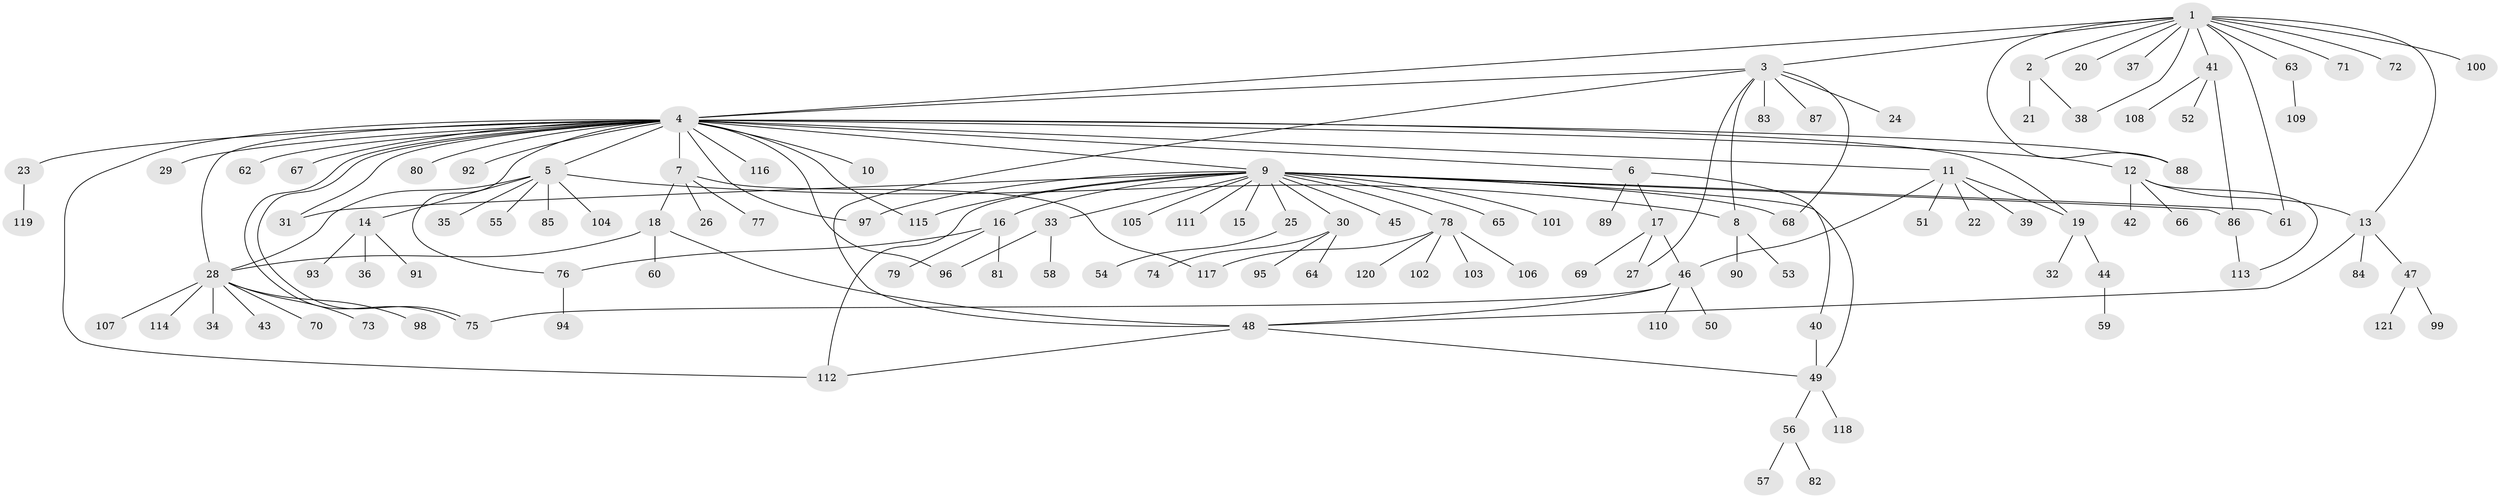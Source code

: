 // coarse degree distribution, {26: 0.016666666666666666, 1: 0.8666666666666667, 2: 0.06666666666666667, 9: 0.016666666666666666, 4: 0.016666666666666666, 27: 0.016666666666666666}
// Generated by graph-tools (version 1.1) at 2025/51/03/04/25 21:51:40]
// undirected, 121 vertices, 149 edges
graph export_dot {
graph [start="1"]
  node [color=gray90,style=filled];
  1;
  2;
  3;
  4;
  5;
  6;
  7;
  8;
  9;
  10;
  11;
  12;
  13;
  14;
  15;
  16;
  17;
  18;
  19;
  20;
  21;
  22;
  23;
  24;
  25;
  26;
  27;
  28;
  29;
  30;
  31;
  32;
  33;
  34;
  35;
  36;
  37;
  38;
  39;
  40;
  41;
  42;
  43;
  44;
  45;
  46;
  47;
  48;
  49;
  50;
  51;
  52;
  53;
  54;
  55;
  56;
  57;
  58;
  59;
  60;
  61;
  62;
  63;
  64;
  65;
  66;
  67;
  68;
  69;
  70;
  71;
  72;
  73;
  74;
  75;
  76;
  77;
  78;
  79;
  80;
  81;
  82;
  83;
  84;
  85;
  86;
  87;
  88;
  89;
  90;
  91;
  92;
  93;
  94;
  95;
  96;
  97;
  98;
  99;
  100;
  101;
  102;
  103;
  104;
  105;
  106;
  107;
  108;
  109;
  110;
  111;
  112;
  113;
  114;
  115;
  116;
  117;
  118;
  119;
  120;
  121;
  1 -- 2;
  1 -- 3;
  1 -- 4;
  1 -- 13;
  1 -- 20;
  1 -- 37;
  1 -- 38;
  1 -- 41;
  1 -- 61;
  1 -- 63;
  1 -- 71;
  1 -- 72;
  1 -- 88;
  1 -- 100;
  2 -- 21;
  2 -- 38;
  3 -- 4;
  3 -- 8;
  3 -- 24;
  3 -- 27;
  3 -- 48;
  3 -- 68;
  3 -- 83;
  3 -- 87;
  4 -- 5;
  4 -- 6;
  4 -- 7;
  4 -- 9;
  4 -- 10;
  4 -- 11;
  4 -- 12;
  4 -- 19;
  4 -- 23;
  4 -- 28;
  4 -- 29;
  4 -- 31;
  4 -- 62;
  4 -- 67;
  4 -- 75;
  4 -- 75;
  4 -- 76;
  4 -- 80;
  4 -- 88;
  4 -- 92;
  4 -- 96;
  4 -- 97;
  4 -- 112;
  4 -- 115;
  4 -- 116;
  5 -- 8;
  5 -- 14;
  5 -- 28;
  5 -- 35;
  5 -- 55;
  5 -- 85;
  5 -- 104;
  6 -- 17;
  6 -- 40;
  6 -- 89;
  7 -- 18;
  7 -- 26;
  7 -- 77;
  7 -- 117;
  8 -- 53;
  8 -- 90;
  9 -- 15;
  9 -- 16;
  9 -- 25;
  9 -- 30;
  9 -- 31;
  9 -- 33;
  9 -- 45;
  9 -- 49;
  9 -- 61;
  9 -- 65;
  9 -- 68;
  9 -- 78;
  9 -- 86;
  9 -- 97;
  9 -- 101;
  9 -- 105;
  9 -- 111;
  9 -- 112;
  9 -- 115;
  11 -- 19;
  11 -- 22;
  11 -- 39;
  11 -- 46;
  11 -- 51;
  12 -- 13;
  12 -- 42;
  12 -- 66;
  12 -- 113;
  13 -- 47;
  13 -- 48;
  13 -- 84;
  14 -- 36;
  14 -- 91;
  14 -- 93;
  16 -- 76;
  16 -- 79;
  16 -- 81;
  17 -- 27;
  17 -- 46;
  17 -- 69;
  18 -- 28;
  18 -- 48;
  18 -- 60;
  19 -- 32;
  19 -- 44;
  23 -- 119;
  25 -- 54;
  28 -- 34;
  28 -- 43;
  28 -- 70;
  28 -- 73;
  28 -- 98;
  28 -- 107;
  28 -- 114;
  30 -- 64;
  30 -- 74;
  30 -- 95;
  33 -- 58;
  33 -- 96;
  40 -- 49;
  41 -- 52;
  41 -- 86;
  41 -- 108;
  44 -- 59;
  46 -- 48;
  46 -- 50;
  46 -- 75;
  46 -- 110;
  47 -- 99;
  47 -- 121;
  48 -- 49;
  48 -- 112;
  49 -- 56;
  49 -- 118;
  56 -- 57;
  56 -- 82;
  63 -- 109;
  76 -- 94;
  78 -- 102;
  78 -- 103;
  78 -- 106;
  78 -- 117;
  78 -- 120;
  86 -- 113;
}
